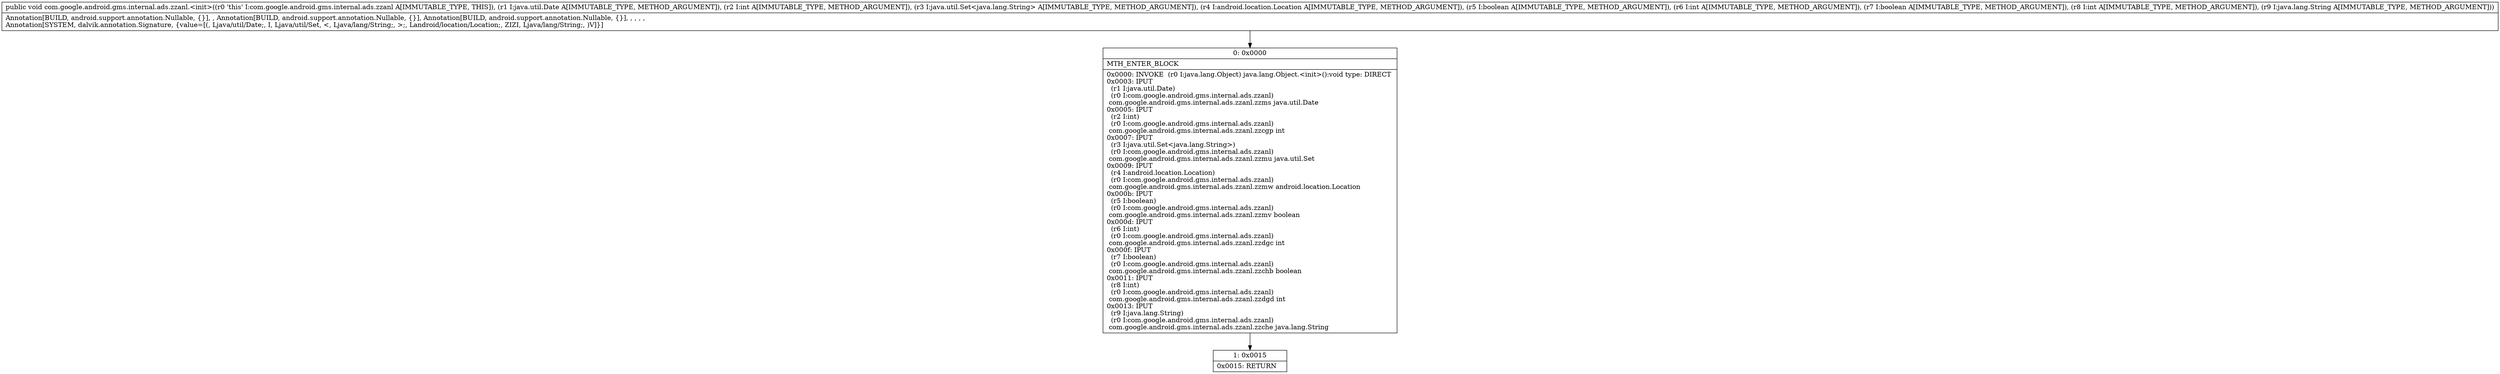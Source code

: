 digraph "CFG forcom.google.android.gms.internal.ads.zzanl.\<init\>(Ljava\/util\/Date;ILjava\/util\/Set;Landroid\/location\/Location;ZIZILjava\/lang\/String;)V" {
Node_0 [shape=record,label="{0\:\ 0x0000|MTH_ENTER_BLOCK\l|0x0000: INVOKE  (r0 I:java.lang.Object) java.lang.Object.\<init\>():void type: DIRECT \l0x0003: IPUT  \l  (r1 I:java.util.Date)\l  (r0 I:com.google.android.gms.internal.ads.zzanl)\l com.google.android.gms.internal.ads.zzanl.zzms java.util.Date \l0x0005: IPUT  \l  (r2 I:int)\l  (r0 I:com.google.android.gms.internal.ads.zzanl)\l com.google.android.gms.internal.ads.zzanl.zzcgp int \l0x0007: IPUT  \l  (r3 I:java.util.Set\<java.lang.String\>)\l  (r0 I:com.google.android.gms.internal.ads.zzanl)\l com.google.android.gms.internal.ads.zzanl.zzmu java.util.Set \l0x0009: IPUT  \l  (r4 I:android.location.Location)\l  (r0 I:com.google.android.gms.internal.ads.zzanl)\l com.google.android.gms.internal.ads.zzanl.zzmw android.location.Location \l0x000b: IPUT  \l  (r5 I:boolean)\l  (r0 I:com.google.android.gms.internal.ads.zzanl)\l com.google.android.gms.internal.ads.zzanl.zzmv boolean \l0x000d: IPUT  \l  (r6 I:int)\l  (r0 I:com.google.android.gms.internal.ads.zzanl)\l com.google.android.gms.internal.ads.zzanl.zzdgc int \l0x000f: IPUT  \l  (r7 I:boolean)\l  (r0 I:com.google.android.gms.internal.ads.zzanl)\l com.google.android.gms.internal.ads.zzanl.zzchb boolean \l0x0011: IPUT  \l  (r8 I:int)\l  (r0 I:com.google.android.gms.internal.ads.zzanl)\l com.google.android.gms.internal.ads.zzanl.zzdgd int \l0x0013: IPUT  \l  (r9 I:java.lang.String)\l  (r0 I:com.google.android.gms.internal.ads.zzanl)\l com.google.android.gms.internal.ads.zzanl.zzche java.lang.String \l}"];
Node_1 [shape=record,label="{1\:\ 0x0015|0x0015: RETURN   \l}"];
MethodNode[shape=record,label="{public void com.google.android.gms.internal.ads.zzanl.\<init\>((r0 'this' I:com.google.android.gms.internal.ads.zzanl A[IMMUTABLE_TYPE, THIS]), (r1 I:java.util.Date A[IMMUTABLE_TYPE, METHOD_ARGUMENT]), (r2 I:int A[IMMUTABLE_TYPE, METHOD_ARGUMENT]), (r3 I:java.util.Set\<java.lang.String\> A[IMMUTABLE_TYPE, METHOD_ARGUMENT]), (r4 I:android.location.Location A[IMMUTABLE_TYPE, METHOD_ARGUMENT]), (r5 I:boolean A[IMMUTABLE_TYPE, METHOD_ARGUMENT]), (r6 I:int A[IMMUTABLE_TYPE, METHOD_ARGUMENT]), (r7 I:boolean A[IMMUTABLE_TYPE, METHOD_ARGUMENT]), (r8 I:int A[IMMUTABLE_TYPE, METHOD_ARGUMENT]), (r9 I:java.lang.String A[IMMUTABLE_TYPE, METHOD_ARGUMENT]))  | Annotation[BUILD, android.support.annotation.Nullable, \{\}], , Annotation[BUILD, android.support.annotation.Nullable, \{\}], Annotation[BUILD, android.support.annotation.Nullable, \{\}], , , , , \lAnnotation[SYSTEM, dalvik.annotation.Signature, \{value=[(, Ljava\/util\/Date;, I, Ljava\/util\/Set, \<, Ljava\/lang\/String;, \>;, Landroid\/location\/Location;, ZIZI, Ljava\/lang\/String;, )V]\}]\l}"];
MethodNode -> Node_0;
Node_0 -> Node_1;
}

